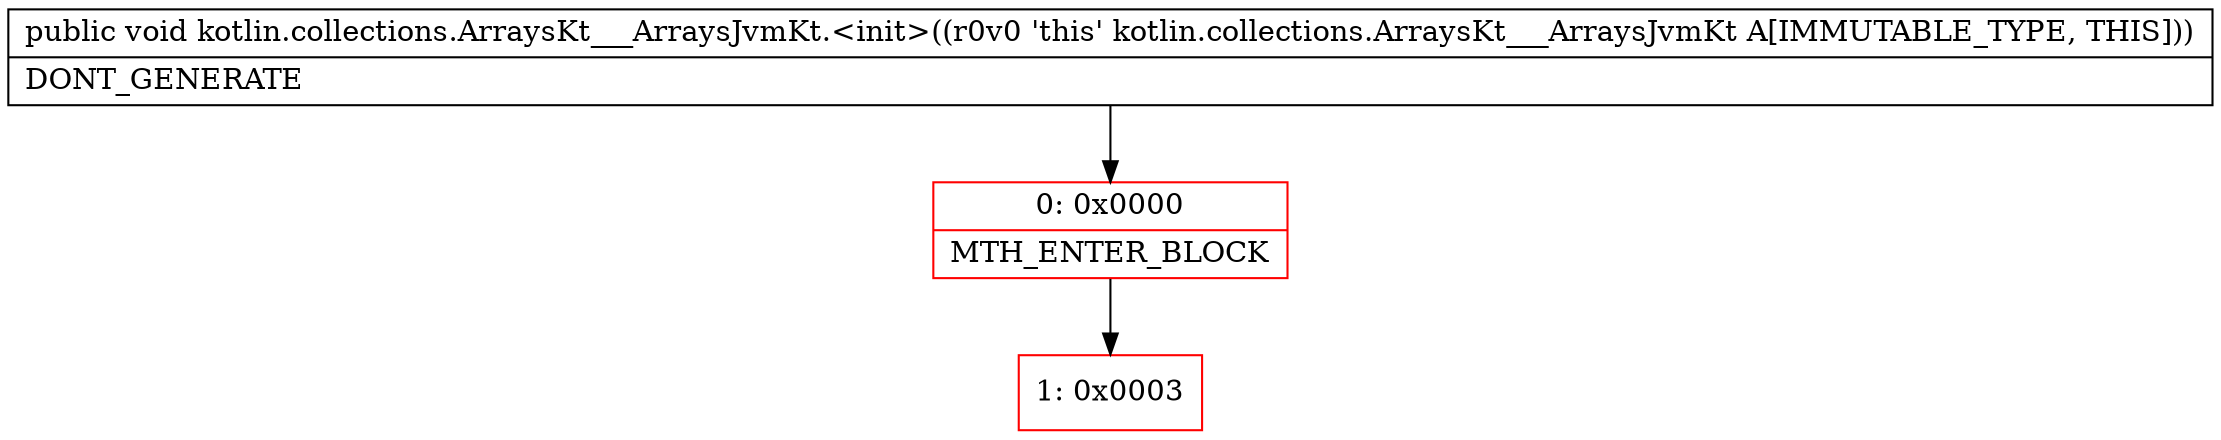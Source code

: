 digraph "CFG forkotlin.collections.ArraysKt___ArraysJvmKt.\<init\>()V" {
subgraph cluster_Region_1941735532 {
label = "R(0)";
node [shape=record,color=blue];
}
Node_0 [shape=record,color=red,label="{0\:\ 0x0000|MTH_ENTER_BLOCK\l}"];
Node_1 [shape=record,color=red,label="{1\:\ 0x0003}"];
MethodNode[shape=record,label="{public void kotlin.collections.ArraysKt___ArraysJvmKt.\<init\>((r0v0 'this' kotlin.collections.ArraysKt___ArraysJvmKt A[IMMUTABLE_TYPE, THIS]))  | DONT_GENERATE\l}"];
MethodNode -> Node_0;
Node_0 -> Node_1;
}

